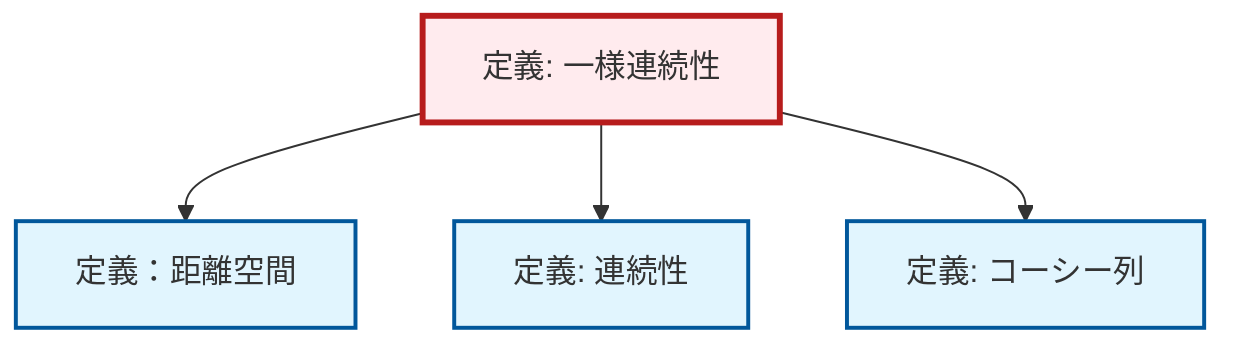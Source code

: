 graph TD
    classDef definition fill:#e1f5fe,stroke:#01579b,stroke-width:2px
    classDef theorem fill:#f3e5f5,stroke:#4a148c,stroke-width:2px
    classDef axiom fill:#fff3e0,stroke:#e65100,stroke-width:2px
    classDef example fill:#e8f5e9,stroke:#1b5e20,stroke-width:2px
    classDef current fill:#ffebee,stroke:#b71c1c,stroke-width:3px
    def-uniform-continuity["定義: 一様連続性"]:::definition
    def-metric-space["定義：距離空間"]:::definition
    def-cauchy-sequence["定義: コーシー列"]:::definition
    def-continuity["定義: 連続性"]:::definition
    def-uniform-continuity --> def-metric-space
    def-uniform-continuity --> def-continuity
    def-uniform-continuity --> def-cauchy-sequence
    class def-uniform-continuity current